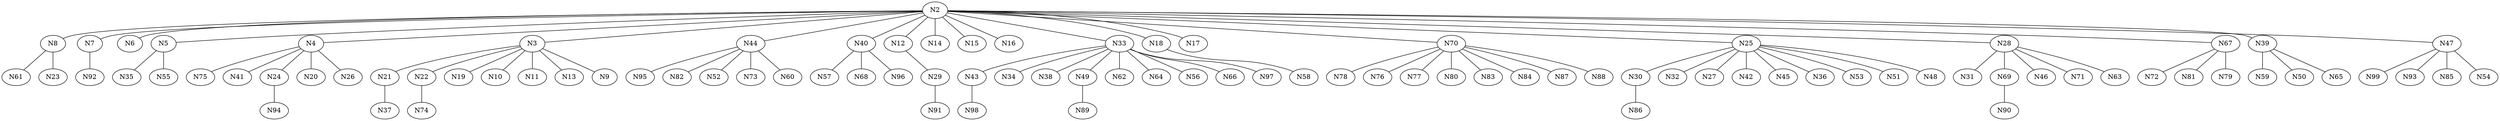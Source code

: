 Graph G {
	N2--N8[weight=73];
	N2--N7[weight=14];
	N2--N6[weight=90];
	N2--N5[weight=39];
	N2--N4[weight=100];
	N2--N3[weight=85];
	N30--N86[weight=71];
	N44--N95[weight=37];
	N40--N57[weight=20];
	N2--N12[weight=4];
	N2--N14[weight=78];
	N2--N15[weight=20];
	N2--N16[weight=66];
	N33--N43[weight=12];
	N18--N58[weight=30];
	N33--N34[weight=9];
	N44--N82[weight=63];
	N33--N38[weight=63];
	N29--N91[weight=39];
	N2--N17[weight=19];
	N2--N18[weight=88];
	N8--N61[weight=75];
	N40--N68[weight=88];
	N8--N23[weight=46];
	N70--N78[weight=82];
	N2--N25[weight=54];
	N28--N31[weight=28];
	N67--N72[weight=13];
	N70--N76[weight=76];
	N70--N77[weight=42];
	N39--N59[weight=63];
	N3--N21[weight=62];
	N69--N90[weight=9];
	N33--N49[weight=97];
	N3--N22[weight=40];
	N70--N80[weight=91];
	N47--N99[weight=29];
	N4--N75[weight=59];
	N2--N28[weight=41];
	N39--N50[weight=8];
	N47--N93[weight=29];
	N2--N33[weight=38];
	N21--N37[weight=59];
	N70--N83[weight=36];
	N70--N84[weight=67];
	N12--N29[weight=72];
	N33--N62[weight=65];
	N70--N87[weight=28];
	N3--N19[weight=78];
	N70--N88[weight=91];
	N33--N64[weight=84];
	N67--N81[weight=35];
	N5--N35[weight=69];
	N33--N56[weight=51];
	N39--N65[weight=92];
	N3--N10[weight=55];
	N3--N11[weight=94];
	N67--N79[weight=78];
	N3--N13[weight=81];
	N2--N39[weight=50];
	N2--N44[weight=64];
	N2--N47[weight=6];
	N25--N30[weight=73];
	N3--N9[weight=70];
	N2--N40[weight=59];
	N25--N32[weight=49];
	N49--N89[weight=68];
	N33--N66[weight=25];
	N25--N27[weight=47];
	N44--N52[weight=82];
	N40--N96[weight=6];
	N5--N55[weight=92];
	N25--N42[weight=91];
	N25--N45[weight=48];
	N28--N46[weight=7];
	N7--N92[weight=72];
	N47--N85[weight=85];
	N25--N36[weight=36];
	N4--N41[weight=58];
	N2--N67[weight=15];
	N28--N71[weight=29];
	N25--N53[weight=66];
	N22--N74[weight=73];
	N25--N51[weight=65];
	N33--N97[weight=85];
	N25--N48[weight=2];
	N47--N54[weight=30];
	N43--N98[weight=35];
	N44--N73[weight=77];
	N28--N63[weight=24];
	N24--N94[weight=83];
	N2--N70[weight=74];
	N28--N69[weight=32];
	N44--N60[weight=47];
	N4--N20[weight=96];
	N4--N24[weight=54];
	N4--N26[weight=50];
}